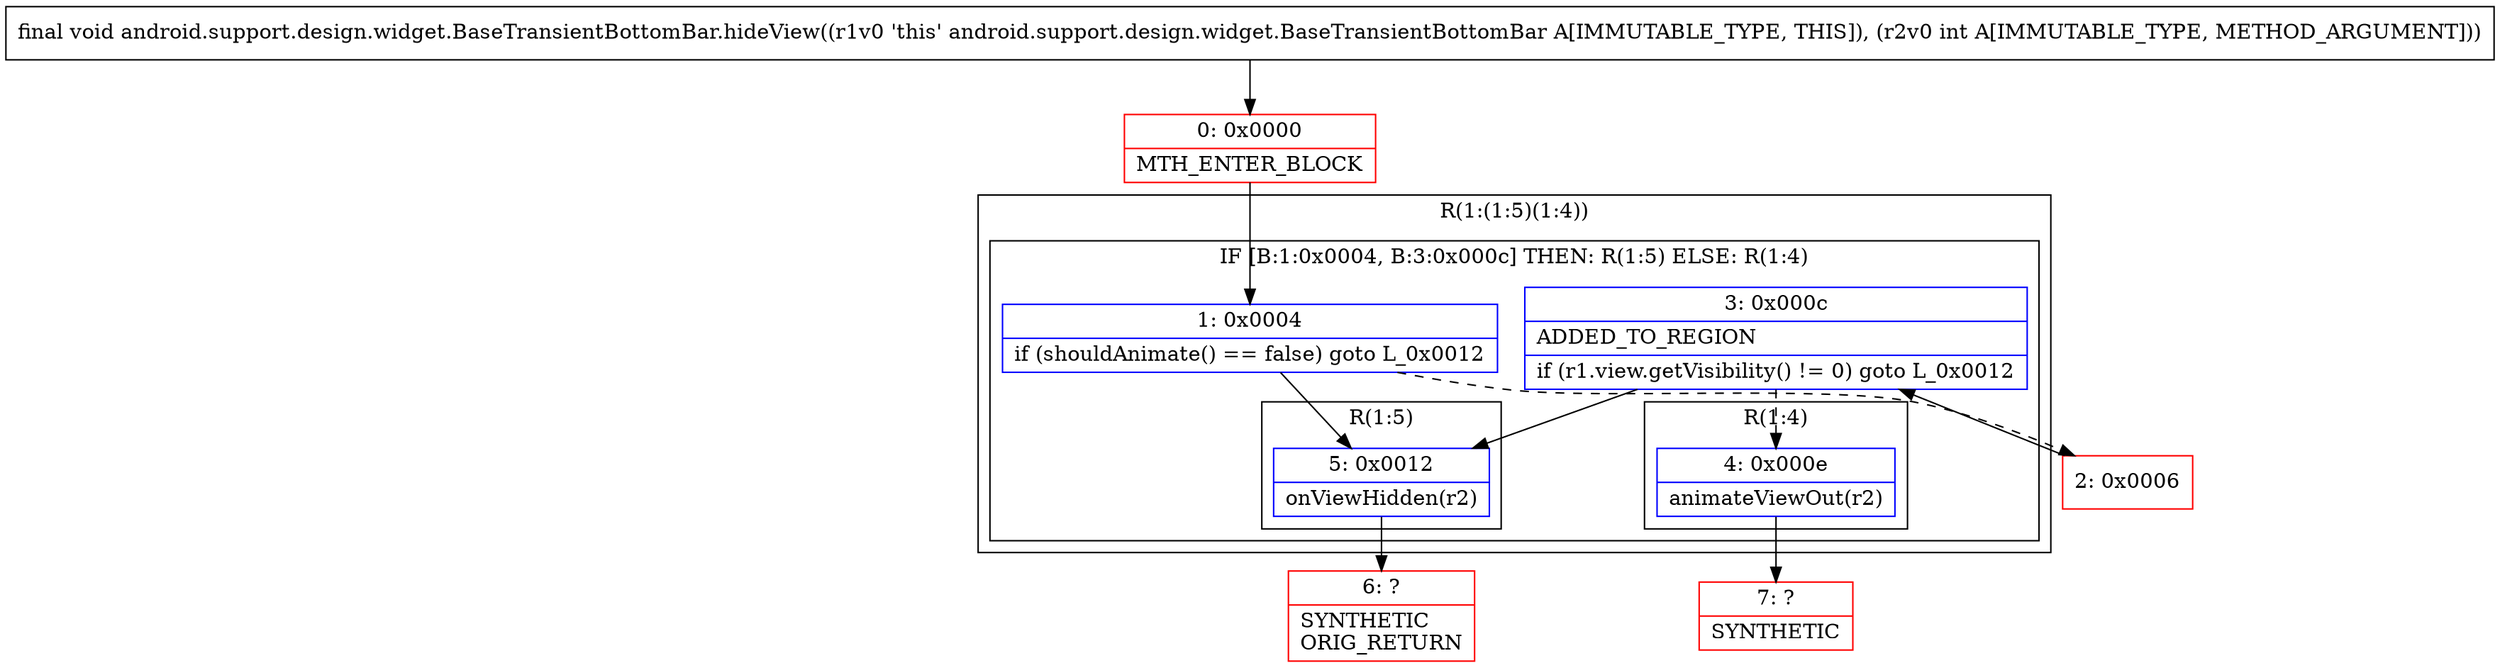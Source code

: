 digraph "CFG forandroid.support.design.widget.BaseTransientBottomBar.hideView(I)V" {
subgraph cluster_Region_534802321 {
label = "R(1:(1:5)(1:4))";
node [shape=record,color=blue];
subgraph cluster_IfRegion_521058687 {
label = "IF [B:1:0x0004, B:3:0x000c] THEN: R(1:5) ELSE: R(1:4)";
node [shape=record,color=blue];
Node_1 [shape=record,label="{1\:\ 0x0004|if (shouldAnimate() == false) goto L_0x0012\l}"];
Node_3 [shape=record,label="{3\:\ 0x000c|ADDED_TO_REGION\l|if (r1.view.getVisibility() != 0) goto L_0x0012\l}"];
subgraph cluster_Region_7810302 {
label = "R(1:5)";
node [shape=record,color=blue];
Node_5 [shape=record,label="{5\:\ 0x0012|onViewHidden(r2)\l}"];
}
subgraph cluster_Region_1959660720 {
label = "R(1:4)";
node [shape=record,color=blue];
Node_4 [shape=record,label="{4\:\ 0x000e|animateViewOut(r2)\l}"];
}
}
}
Node_0 [shape=record,color=red,label="{0\:\ 0x0000|MTH_ENTER_BLOCK\l}"];
Node_2 [shape=record,color=red,label="{2\:\ 0x0006}"];
Node_6 [shape=record,color=red,label="{6\:\ ?|SYNTHETIC\lORIG_RETURN\l}"];
Node_7 [shape=record,color=red,label="{7\:\ ?|SYNTHETIC\l}"];
MethodNode[shape=record,label="{final void android.support.design.widget.BaseTransientBottomBar.hideView((r1v0 'this' android.support.design.widget.BaseTransientBottomBar A[IMMUTABLE_TYPE, THIS]), (r2v0 int A[IMMUTABLE_TYPE, METHOD_ARGUMENT])) }"];
MethodNode -> Node_0;
Node_1 -> Node_2[style=dashed];
Node_1 -> Node_5;
Node_3 -> Node_4[style=dashed];
Node_3 -> Node_5;
Node_5 -> Node_6;
Node_4 -> Node_7;
Node_0 -> Node_1;
Node_2 -> Node_3;
}

